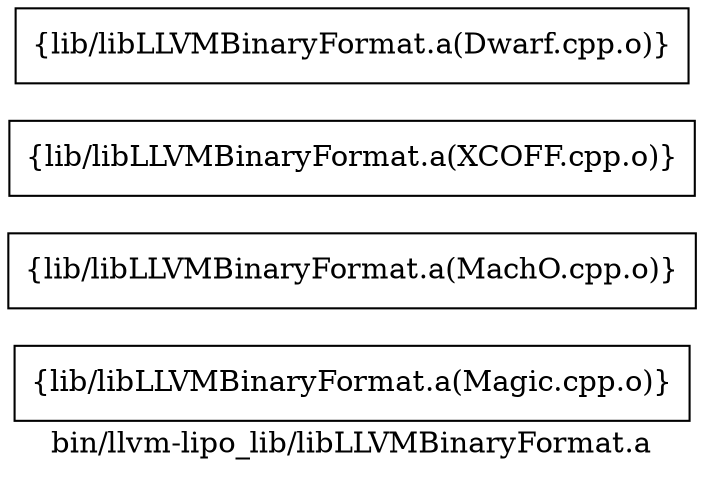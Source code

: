 digraph "bin/llvm-lipo_lib/libLLVMBinaryFormat.a" {
	label="bin/llvm-lipo_lib/libLLVMBinaryFormat.a";
	rankdir=LR;

	Node0x55a2828efe28 [shape=record,shape=box,group=0,label="{lib/libLLVMBinaryFormat.a(Magic.cpp.o)}"];
	Node0x55a2828f5fa8 [shape=record,shape=box,group=0,label="{lib/libLLVMBinaryFormat.a(MachO.cpp.o)}"];
	Node0x55a2828ef838 [shape=record,shape=box,group=0,label="{lib/libLLVMBinaryFormat.a(XCOFF.cpp.o)}"];
	Node0x55a2828f57d8 [shape=record,shape=box,group=0,label="{lib/libLLVMBinaryFormat.a(Dwarf.cpp.o)}"];
}
